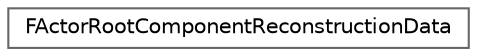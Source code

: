 digraph "Graphical Class Hierarchy"
{
 // INTERACTIVE_SVG=YES
 // LATEX_PDF_SIZE
  bgcolor="transparent";
  edge [fontname=Helvetica,fontsize=10,labelfontname=Helvetica,labelfontsize=10];
  node [fontname=Helvetica,fontsize=10,shape=box,height=0.2,width=0.4];
  rankdir="LR";
  Node0 [id="Node000000",label="FActorRootComponentReconstructionData",height=0.2,width=0.4,color="grey40", fillcolor="white", style="filled",URL="$dd/d15/structFActorRootComponentReconstructionData.html",tooltip="Internal struct used to store information about an actor's components during reconstruction."];
}
